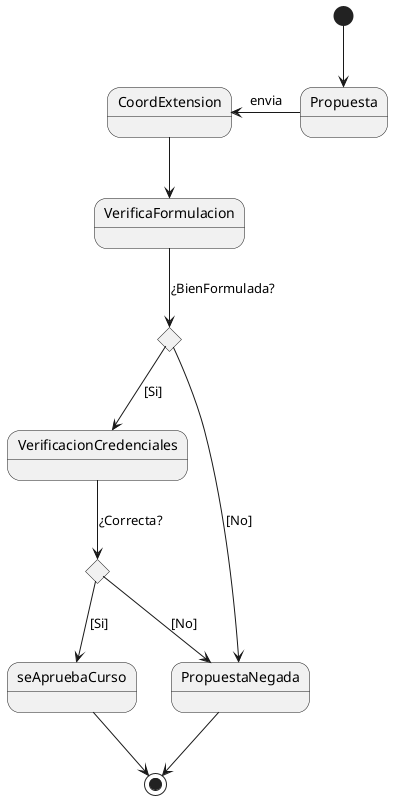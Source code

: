 'Diagrama previo antes de aprobar el curso
'Aprobacion x CoordinacionExtension

@startuml

state c <<choice>>
state c2 <<choice>>

[*] --> Propuesta
CoordExtension <-- Propuesta : envia
CoordExtension --> VerificaFormulacion
VerificaFormulacion --> c : ¿BienFormulada?
c --> VerificacionCredenciales : [Si] 
VerificacionCredenciales --> c2 : ¿Correcta? 
c2 --> seApruebaCurso : [Si]
c --> PropuestaNegada : [No]
c2 --> PropuestaNegada : [No]
seApruebaCurso --> [*]
PropuestaNegada --> [*]

@enduml